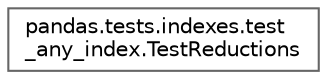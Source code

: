 digraph "Graphical Class Hierarchy"
{
 // LATEX_PDF_SIZE
  bgcolor="transparent";
  edge [fontname=Helvetica,fontsize=10,labelfontname=Helvetica,labelfontsize=10];
  node [fontname=Helvetica,fontsize=10,shape=box,height=0.2,width=0.4];
  rankdir="LR";
  Node0 [id="Node000000",label="pandas.tests.indexes.test\l_any_index.TestReductions",height=0.2,width=0.4,color="grey40", fillcolor="white", style="filled",URL="$d4/d31/classpandas_1_1tests_1_1indexes_1_1test__any__index_1_1TestReductions.html",tooltip=" "];
}
